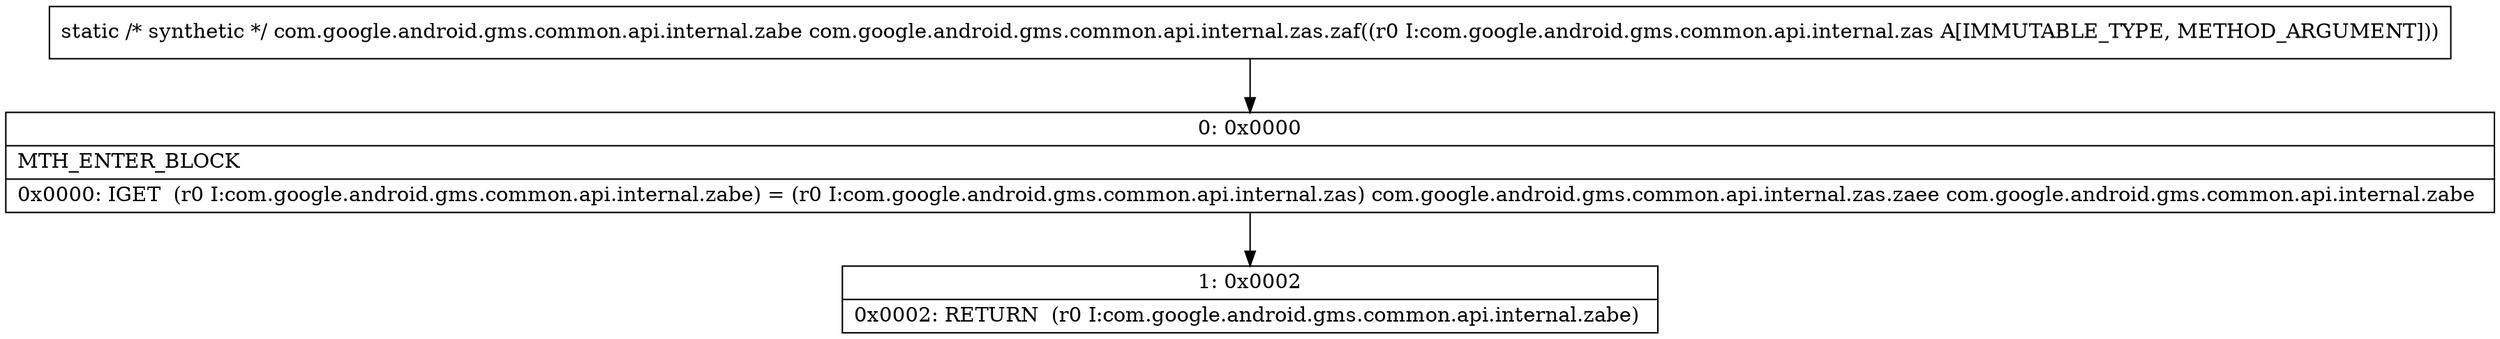 digraph "CFG forcom.google.android.gms.common.api.internal.zas.zaf(Lcom\/google\/android\/gms\/common\/api\/internal\/zas;)Lcom\/google\/android\/gms\/common\/api\/internal\/zabe;" {
Node_0 [shape=record,label="{0\:\ 0x0000|MTH_ENTER_BLOCK\l|0x0000: IGET  (r0 I:com.google.android.gms.common.api.internal.zabe) = (r0 I:com.google.android.gms.common.api.internal.zas) com.google.android.gms.common.api.internal.zas.zaee com.google.android.gms.common.api.internal.zabe \l}"];
Node_1 [shape=record,label="{1\:\ 0x0002|0x0002: RETURN  (r0 I:com.google.android.gms.common.api.internal.zabe) \l}"];
MethodNode[shape=record,label="{static \/* synthetic *\/ com.google.android.gms.common.api.internal.zabe com.google.android.gms.common.api.internal.zas.zaf((r0 I:com.google.android.gms.common.api.internal.zas A[IMMUTABLE_TYPE, METHOD_ARGUMENT])) }"];
MethodNode -> Node_0;
Node_0 -> Node_1;
}

